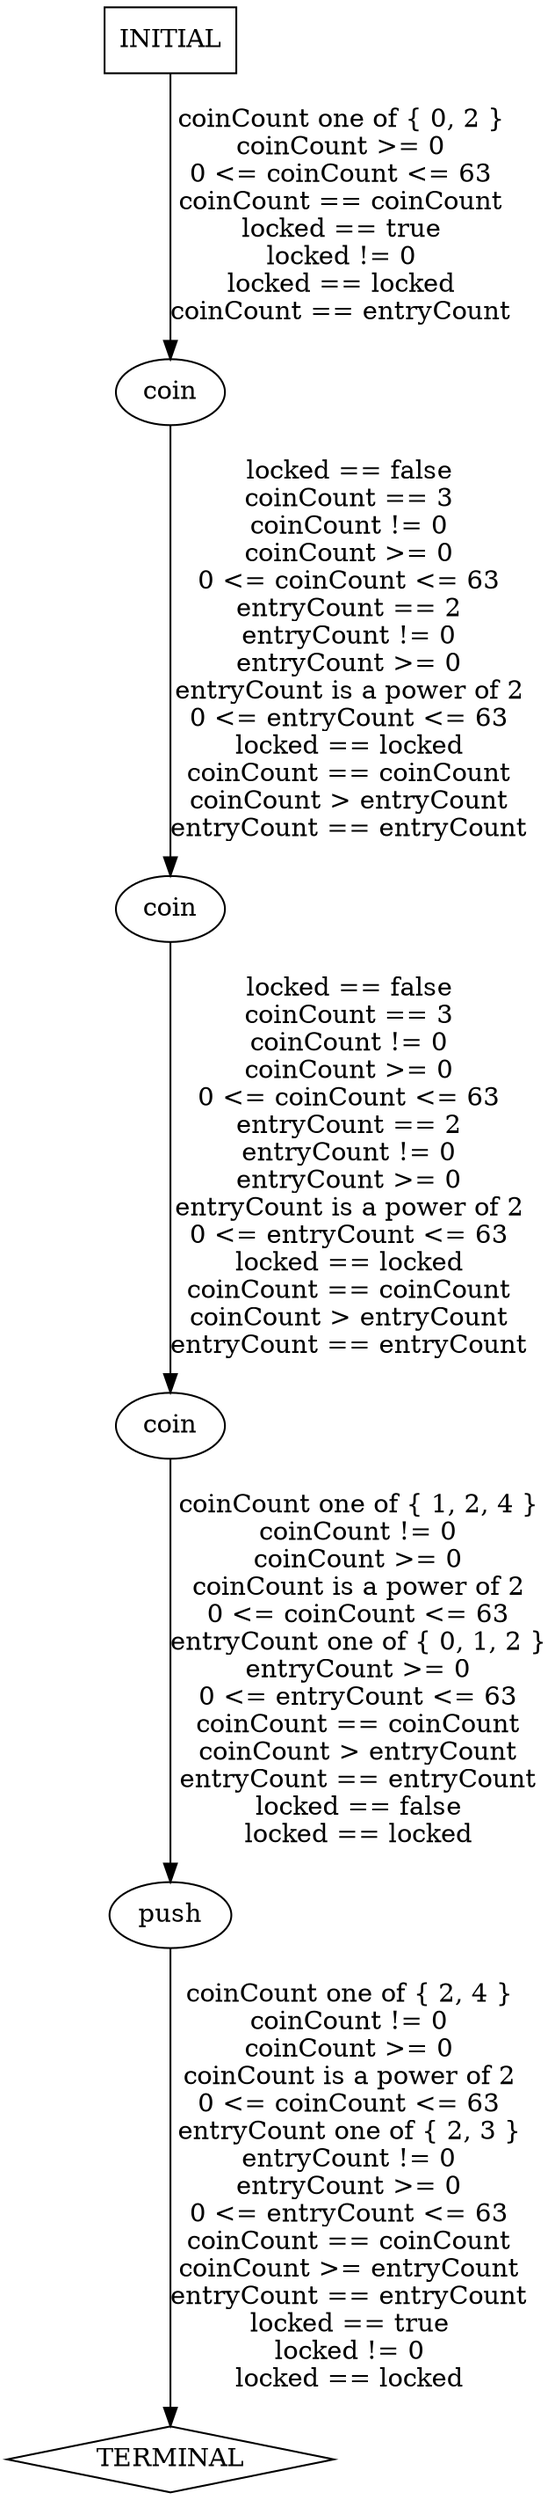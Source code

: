 digraph {
  0 [label="coin"];
  1 [label="coin"];
  2 [label="coin"];
  3 [label="push"];
  4 [label="TERMINAL",shape=diamond];
  5 [label="INITIAL",shape=box];
0->1 [label="locked == false\ncoinCount == 3\ncoinCount != 0\ncoinCount >= 0\n0 <= coinCount <= 63\nentryCount == 2\nentryCount != 0\nentryCount >= 0\nentryCount is a power of 2\n0 <= entryCount <= 63\nlocked == locked\ncoinCount == coinCount\ncoinCount > entryCount\nentryCount == entryCount",];
1->2 [label="locked == false\ncoinCount == 3\ncoinCount != 0\ncoinCount >= 0\n0 <= coinCount <= 63\nentryCount == 2\nentryCount != 0\nentryCount >= 0\nentryCount is a power of 2\n0 <= entryCount <= 63\nlocked == locked\ncoinCount == coinCount\ncoinCount > entryCount\nentryCount == entryCount",];
2->3 [label="coinCount one of { 1, 2, 4 }\ncoinCount != 0\ncoinCount >= 0\ncoinCount is a power of 2\n0 <= coinCount <= 63\nentryCount one of { 0, 1, 2 }\nentryCount >= 0\n0 <= entryCount <= 63\ncoinCount == coinCount\ncoinCount > entryCount\nentryCount == entryCount\nlocked == false\nlocked == locked",];
3->4 [label="coinCount one of { 2, 4 }\ncoinCount != 0\ncoinCount >= 0\ncoinCount is a power of 2\n0 <= coinCount <= 63\nentryCount one of { 2, 3 }\nentryCount != 0\nentryCount >= 0\n0 <= entryCount <= 63\ncoinCount == coinCount\ncoinCount >= entryCount\nentryCount == entryCount\nlocked == true\nlocked != 0\nlocked == locked",];
5->0 [label="coinCount one of { 0, 2 }\ncoinCount >= 0\n0 <= coinCount <= 63\ncoinCount == coinCount\nlocked == true\nlocked != 0\nlocked == locked\ncoinCount == entryCount",];
} // digraph {
